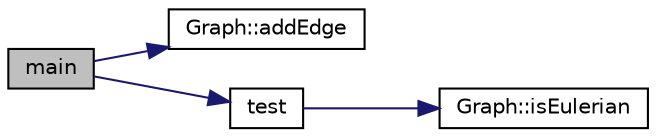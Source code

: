 digraph "main"
{
  edge [fontname="Helvetica",fontsize="10",labelfontname="Helvetica",labelfontsize="10"];
  node [fontname="Helvetica",fontsize="10",shape=record];
  rankdir="LR";
  Node1 [label="main",height=0.2,width=0.4,color="black", fillcolor="grey75", style="filled", fontcolor="black"];
  Node1 -> Node2 [color="midnightblue",fontsize="10",style="solid",fontname="Helvetica"];
  Node2 [label="Graph::addEdge",height=0.2,width=0.4,color="black", fillcolor="white", style="filled",URL="$classGraph.html#a8a3b5afce00f9d260b01c188fbe73f53"];
  Node1 -> Node3 [color="midnightblue",fontsize="10",style="solid",fontname="Helvetica"];
  Node3 [label="test",height=0.2,width=0.4,color="black", fillcolor="white", style="filled",URL="$EulerianCycle_8cpp.html#a95ad1b9fbbf3da3631fb5d4387c91baa"];
  Node3 -> Node4 [color="midnightblue",fontsize="10",style="solid",fontname="Helvetica"];
  Node4 [label="Graph::isEulerian",height=0.2,width=0.4,color="black", fillcolor="white", style="filled",URL="$classGraph.html#a126588ac82d1075cb30972ead08daa94"];
}
